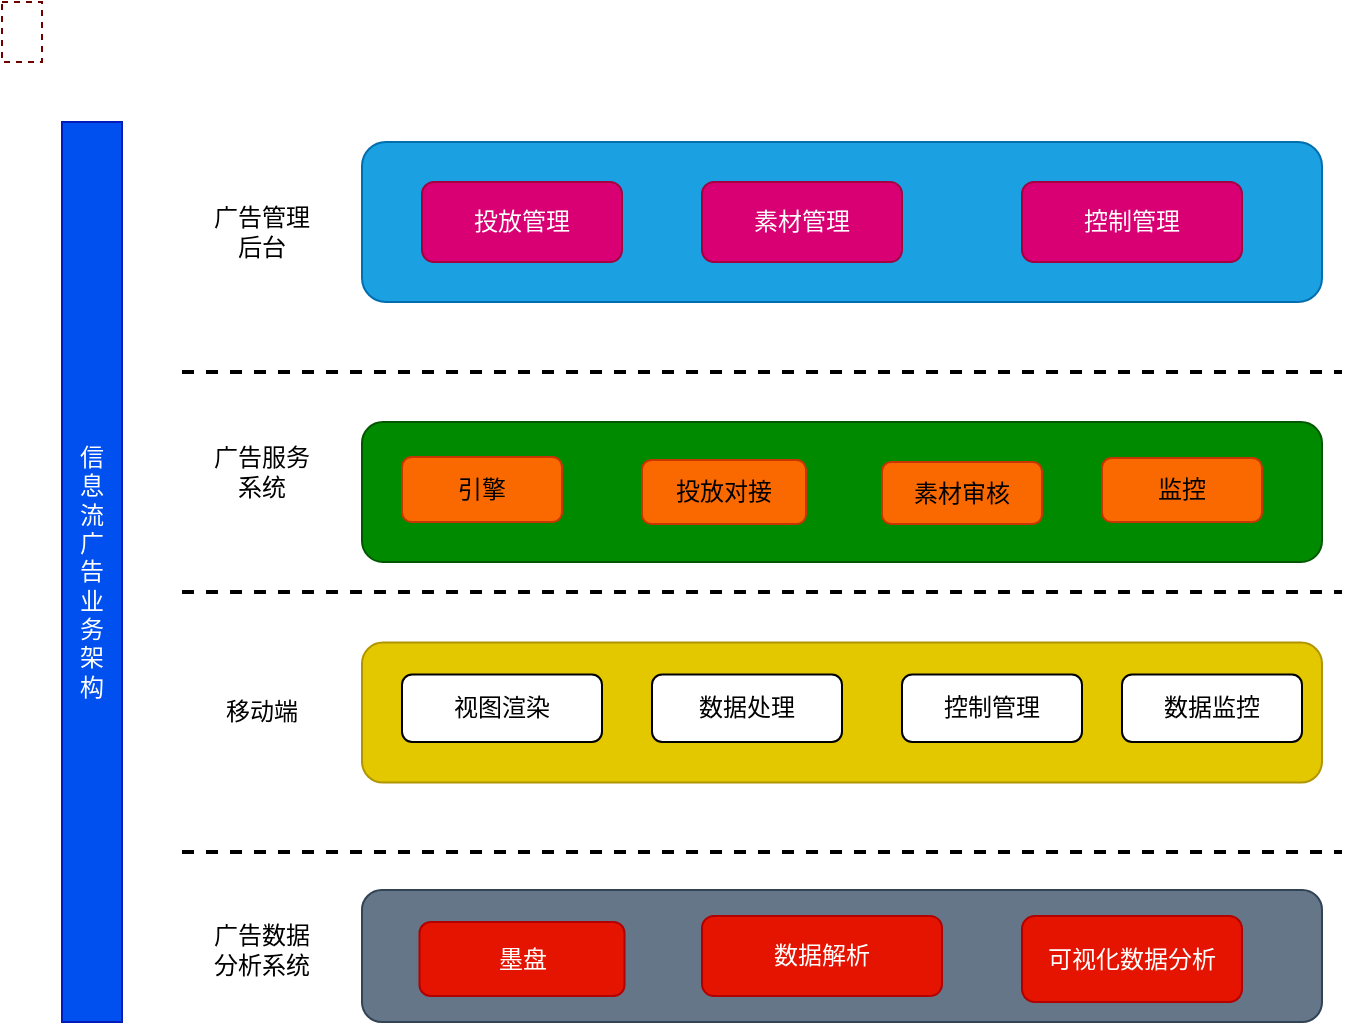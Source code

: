 <mxfile version="23.0.0" type="github">
  <diagram name="第 1 页" id="thd2Y0iGCiAkrLfsqnZa">
    <mxGraphModel dx="1736" dy="473" grid="1" gridSize="10" guides="1" tooltips="1" connect="1" arrows="1" fold="1" page="1" pageScale="1" pageWidth="827" pageHeight="1169" math="0" shadow="0">
      <root>
        <mxCell id="0" />
        <mxCell id="1" parent="0" />
        <mxCell id="n-arGQhtczRCjPCN1Lz3-5" value="信&lt;br&gt;息&lt;br&gt;流&lt;br&gt;广&lt;br&gt;告&lt;br&gt;业&lt;br&gt;务&lt;br&gt;架&lt;br&gt;构" style="rounded=0;html=1;labelPosition=center;verticalLabelPosition=middle;align=center;verticalAlign=middle;whiteSpace=wrap;horizontal=1;fillColor=#0050ef;fontColor=#ffffff;strokeColor=#001DBC;" vertex="1" parent="1">
          <mxGeometry x="-600" y="100" width="30" height="450" as="geometry" />
        </mxCell>
        <mxCell id="n-arGQhtczRCjPCN1Lz3-6" value="" style="line;strokeWidth=2;html=1;dashed=1;" vertex="1" parent="1">
          <mxGeometry x="-540" y="220" width="580" height="10" as="geometry" />
        </mxCell>
        <mxCell id="n-arGQhtczRCjPCN1Lz3-7" value="广告管理后台" style="text;html=1;strokeColor=none;fillColor=none;align=center;verticalAlign=middle;whiteSpace=wrap;rounded=0;" vertex="1" parent="1">
          <mxGeometry x="-530" y="140" width="60" height="30" as="geometry" />
        </mxCell>
        <mxCell id="n-arGQhtczRCjPCN1Lz3-8" value="广告服务系统" style="text;html=1;strokeColor=none;fillColor=none;align=center;verticalAlign=middle;whiteSpace=wrap;rounded=0;" vertex="1" parent="1">
          <mxGeometry x="-530" y="260" width="60" height="30" as="geometry" />
        </mxCell>
        <mxCell id="n-arGQhtczRCjPCN1Lz3-9" value="" style="line;strokeWidth=2;html=1;dashed=1;" vertex="1" parent="1">
          <mxGeometry x="-540" y="330" width="580" height="10" as="geometry" />
        </mxCell>
        <mxCell id="n-arGQhtczRCjPCN1Lz3-10" value="" style="line;strokeWidth=2;html=1;dashed=1;" vertex="1" parent="1">
          <mxGeometry x="-540" y="460" width="580" height="10" as="geometry" />
        </mxCell>
        <mxCell id="n-arGQhtczRCjPCN1Lz3-11" value="移动端" style="text;html=1;strokeColor=none;fillColor=none;align=center;verticalAlign=middle;whiteSpace=wrap;rounded=0;" vertex="1" parent="1">
          <mxGeometry x="-530" y="380" width="60" height="30" as="geometry" />
        </mxCell>
        <mxCell id="n-arGQhtczRCjPCN1Lz3-12" value="广告数据分析系统" style="text;html=1;strokeColor=none;fillColor=none;align=center;verticalAlign=middle;whiteSpace=wrap;rounded=0;" vertex="1" parent="1">
          <mxGeometry x="-530" y="499" width="60" height="30" as="geometry" />
        </mxCell>
        <mxCell id="n-arGQhtczRCjPCN1Lz3-13" value="" style="rounded=1;whiteSpace=wrap;html=1;fillColor=#1ba1e2;fontColor=#ffffff;strokeColor=#006EAF;" vertex="1" parent="1">
          <mxGeometry x="-450" y="110" width="480" height="80" as="geometry" />
        </mxCell>
        <mxCell id="n-arGQhtczRCjPCN1Lz3-14" value="投放管理" style="rounded=1;whiteSpace=wrap;html=1;fillColor=#d80073;fontColor=#ffffff;strokeColor=#A50040;" vertex="1" parent="1">
          <mxGeometry x="-420" y="130" width="100" height="40" as="geometry" />
        </mxCell>
        <mxCell id="n-arGQhtczRCjPCN1Lz3-15" value="素材管理" style="rounded=1;whiteSpace=wrap;html=1;fillColor=#d80073;fontColor=#ffffff;strokeColor=#A50040;" vertex="1" parent="1">
          <mxGeometry x="-280" y="130" width="100" height="40" as="geometry" />
        </mxCell>
        <mxCell id="n-arGQhtczRCjPCN1Lz3-16" value="控制管理" style="rounded=1;whiteSpace=wrap;html=1;fillColor=#d80073;fontColor=#ffffff;strokeColor=#A50040;" vertex="1" parent="1">
          <mxGeometry x="-120" y="130" width="110" height="40" as="geometry" />
        </mxCell>
        <mxCell id="n-arGQhtczRCjPCN1Lz3-17" value="" style="rounded=1;whiteSpace=wrap;html=1;fillColor=#008a00;fontColor=#ffffff;strokeColor=#005700;" vertex="1" parent="1">
          <mxGeometry x="-450" y="250" width="480" height="70" as="geometry" />
        </mxCell>
        <mxCell id="n-arGQhtczRCjPCN1Lz3-18" value="引擎" style="rounded=1;whiteSpace=wrap;html=1;fillColor=#fa6800;fontColor=#000000;strokeColor=#C73500;" vertex="1" parent="1">
          <mxGeometry x="-430" y="267.5" width="80" height="32.5" as="geometry" />
        </mxCell>
        <mxCell id="n-arGQhtczRCjPCN1Lz3-19" value="" style="rounded=1;whiteSpace=wrap;html=1;fillColor=#e3c800;fontColor=#000000;strokeColor=#B09500;" vertex="1" parent="1">
          <mxGeometry x="-450" y="360.31" width="480" height="70" as="geometry" />
        </mxCell>
        <mxCell id="n-arGQhtczRCjPCN1Lz3-20" value="视图渲染" style="rounded=1;whiteSpace=wrap;html=1;" vertex="1" parent="1">
          <mxGeometry x="-430" y="376.25" width="100" height="33.75" as="geometry" />
        </mxCell>
        <mxCell id="n-arGQhtczRCjPCN1Lz3-21" value="数据处理" style="rounded=1;whiteSpace=wrap;html=1;" vertex="1" parent="1">
          <mxGeometry x="-305" y="376.25" width="95" height="33.75" as="geometry" />
        </mxCell>
        <mxCell id="n-arGQhtczRCjPCN1Lz3-22" value="控制管理" style="rounded=1;whiteSpace=wrap;html=1;" vertex="1" parent="1">
          <mxGeometry x="-180" y="376.25" width="90" height="33.75" as="geometry" />
        </mxCell>
        <mxCell id="n-arGQhtczRCjPCN1Lz3-23" value="数据监控" style="rounded=1;whiteSpace=wrap;html=1;" vertex="1" parent="1">
          <mxGeometry x="-70" y="376.25" width="90" height="33.75" as="geometry" />
        </mxCell>
        <mxCell id="n-arGQhtczRCjPCN1Lz3-24" value="" style="rounded=1;whiteSpace=wrap;html=1;fillColor=#647687;fontColor=#ffffff;strokeColor=#314354;" vertex="1" parent="1">
          <mxGeometry x="-450" y="484" width="480" height="66" as="geometry" />
        </mxCell>
        <mxCell id="n-arGQhtczRCjPCN1Lz3-25" value="墨盘" style="rounded=1;whiteSpace=wrap;html=1;fillColor=#e51400;strokeColor=#B20000;fontColor=#ffffff;" vertex="1" parent="1">
          <mxGeometry x="-421.25" y="500" width="102.5" height="37" as="geometry" />
        </mxCell>
        <mxCell id="n-arGQhtczRCjPCN1Lz3-26" value="可视化数据分析" style="rounded=1;whiteSpace=wrap;html=1;fillColor=#e51400;fontColor=#ffffff;strokeColor=#B20000;" vertex="1" parent="1">
          <mxGeometry x="-120" y="497" width="110" height="43" as="geometry" />
        </mxCell>
        <mxCell id="n-arGQhtczRCjPCN1Lz3-27" value="数据解析" style="rounded=1;whiteSpace=wrap;html=1;fillColor=#e51400;fontColor=#ffffff;strokeColor=#B20000;" vertex="1" parent="1">
          <mxGeometry x="-280" y="497" width="120" height="40" as="geometry" />
        </mxCell>
        <mxCell id="n-arGQhtczRCjPCN1Lz3-28" value="投放对接" style="rounded=1;whiteSpace=wrap;html=1;fillColor=#fa6800;fontColor=#000000;strokeColor=#C73500;" vertex="1" parent="1">
          <mxGeometry x="-310" y="269" width="82" height="32" as="geometry" />
        </mxCell>
        <mxCell id="n-arGQhtczRCjPCN1Lz3-29" value="素材审核" style="rounded=1;whiteSpace=wrap;html=1;fillColor=#fa6800;fontColor=#000000;strokeColor=#C73500;" vertex="1" parent="1">
          <mxGeometry x="-190" y="270" width="80" height="31" as="geometry" />
        </mxCell>
        <mxCell id="n-arGQhtczRCjPCN1Lz3-30" value="监控" style="rounded=1;whiteSpace=wrap;html=1;fillColor=#fa6800;fontColor=#000000;strokeColor=#C73500;" vertex="1" parent="1">
          <mxGeometry x="-80" y="268" width="80" height="32" as="geometry" />
        </mxCell>
        <mxCell id="n-arGQhtczRCjPCN1Lz3-31" value="" style="rounded=0;whiteSpace=wrap;html=1;fillColor=none;dashed=1;fontColor=#ffffff;strokeColor=#6F0000;gradientColor=default;" vertex="1" parent="1">
          <mxGeometry x="-630" y="40" width="20" height="30" as="geometry" />
        </mxCell>
      </root>
    </mxGraphModel>
  </diagram>
</mxfile>
